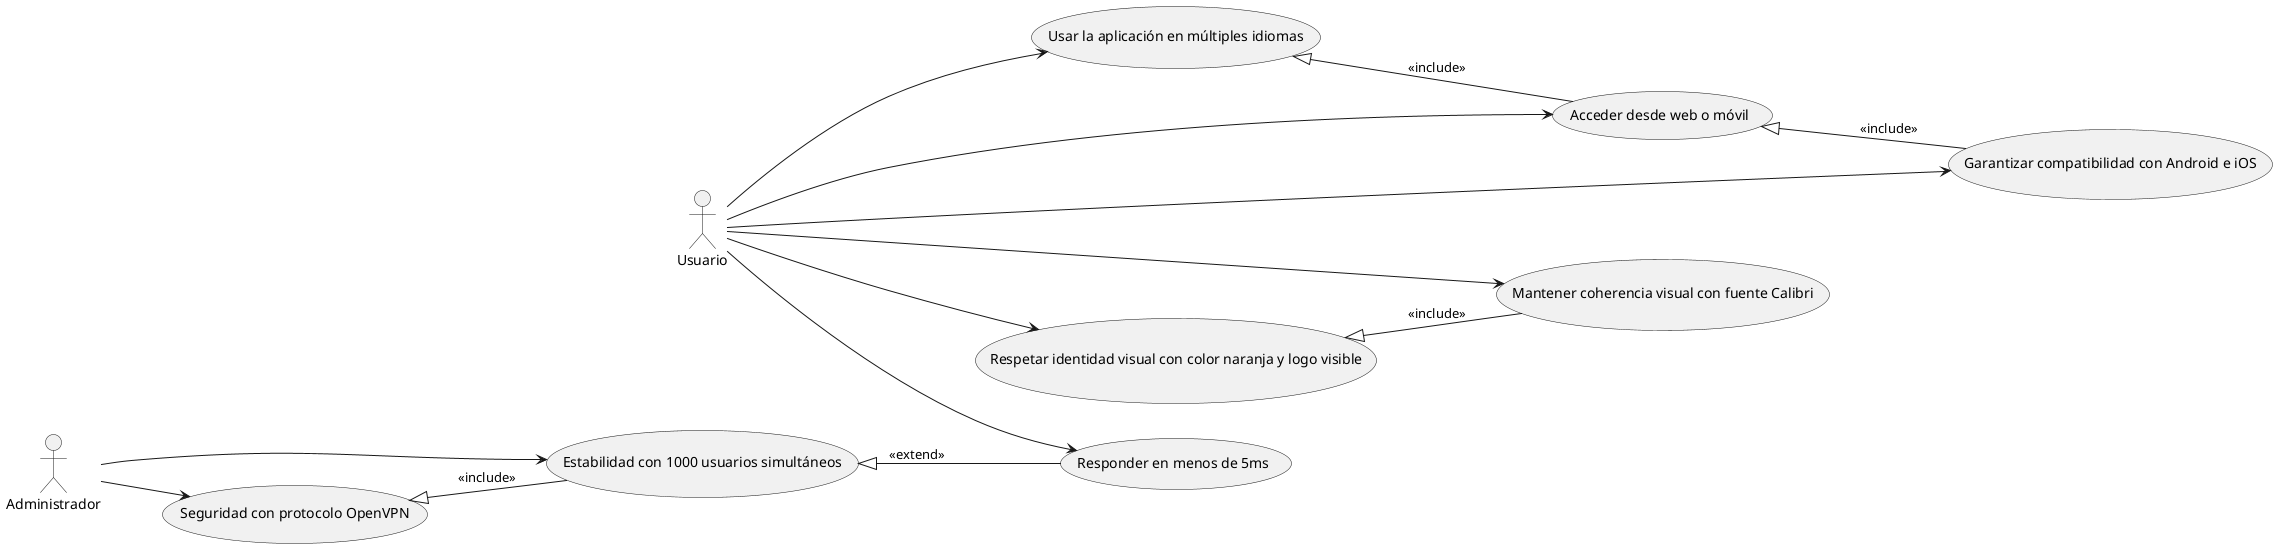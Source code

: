 @startuml
left to right direction

actor Usuario
actor Administrador

usecase "Usar la aplicación en múltiples idiomas" as MultiIdiomas
usecase "Acceder desde web o móvil" as AccesoDispositivos
usecase "Garantizar compatibilidad con Android e iOS" as CompatibilidadSO
usecase "Mantener coherencia visual con fuente Calibri" as FuenteCalibri
usecase "Respetar identidad visual con color naranja y logo visible" as IdentidadVisual
usecase "Responder en menos de 5ms" as TiempoRespuesta
usecase "Estabilidad con 1000 usuarios simultáneos" as EstabilidadUsuarios
usecase "Seguridad con protocolo OpenVPN" as SeguridadDatos

Usuario --> MultiIdiomas
Usuario --> AccesoDispositivos
Usuario --> CompatibilidadSO
Usuario --> FuenteCalibri
Usuario --> IdentidadVisual
Usuario --> TiempoRespuesta

Administrador --> EstabilidadUsuarios
Administrador --> SeguridadDatos

MultiIdiomas <|-- AccesoDispositivos : <<include>>
AccesoDispositivos <|-- CompatibilidadSO : <<include>>

IdentidadVisual <|-- FuenteCalibri : <<include>>

EstabilidadUsuarios <|-- TiempoRespuesta : <<extend>>
SeguridadDatos <|-- EstabilidadUsuarios : <<include>>
@enduml
